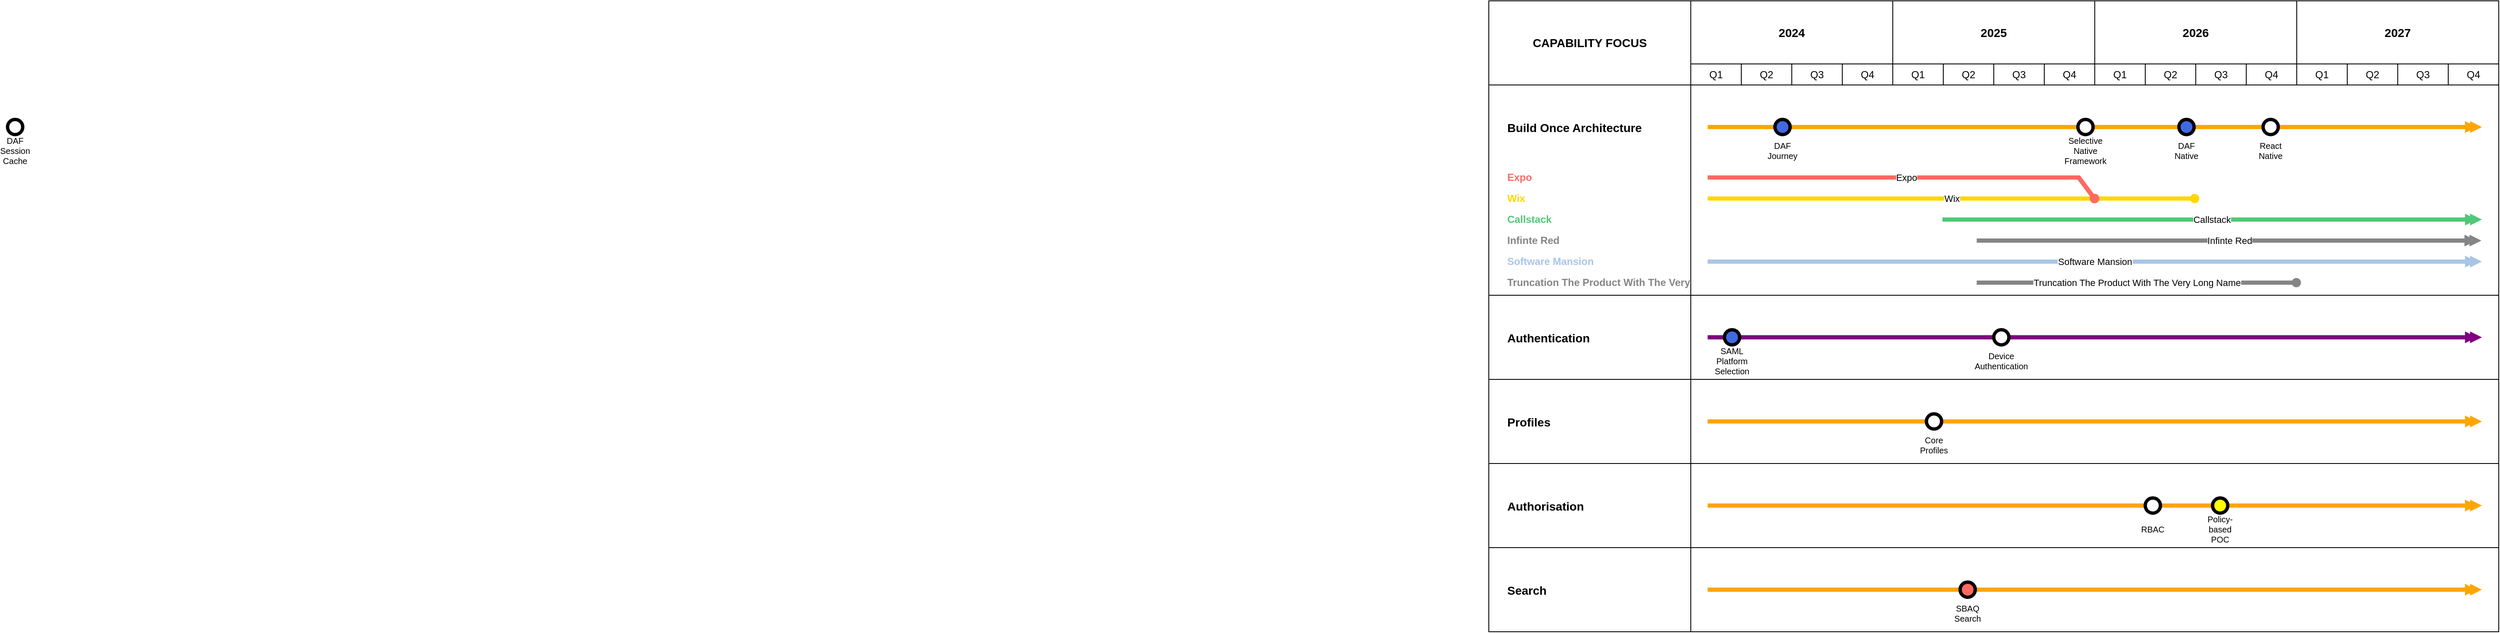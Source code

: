<mxfile version="14.5.1" type="device"><diagram id="nMbIOyWw1tff--0FTw4Q" name="Page-1"><mxGraphModel dx="981" dy="650" grid="1" gridSize="10" guides="1" tooltips="1" connect="1" arrows="1" fold="1" page="1" pageScale="1" pageWidth="816" pageHeight="1056" math="0" shadow="0"><root><mxCell id="0"/><mxCell id="1" style="locked=1" parent="0" visible="1" value="Background"/><mxCell id="DlJZ5ICJfl8LSXBL5w-NPb" value="Default" style="locked=1" parent="0"/><mxCell id="0FgKcPTsKV2CY34WxL6MAx" value="CAPABILITY FOCUS" style="text;html=1;strokeColor=#000000;;fillColor=#ffffff;align=center;fontFamily=Helvetica;verticalAlign=middle;whiteSpace=wrap;rounded=0;fontSize=14;fontStyle=1" parent="DlJZ5ICJfl8LSXBL5w-NPb" vertex="1"><mxGeometry x="0" y="0" width="240" height="100" as="geometry"/></mxCell><mxCell id="13-P4K-526KlPSBWo0xGTg" value="2024" style="text;html=1;strokeColor=#000000;;fillColor=#ffffff;align=center;fontFamily=Helvetica;verticalAlign=middle;whiteSpace=wrap;rounded=0;fontSize=14;fontStyle=1" parent="DlJZ5ICJfl8LSXBL5w-NPb" vertex="1"><mxGeometry x="240" y="0" width="240" height="75.0" as="geometry"/></mxCell><mxCell id="GHO8wKAiCbq8mb3lJMVbFx" value="2025" style="text;html=1;strokeColor=#000000;;fillColor=#ffffff;align=center;fontFamily=Helvetica;verticalAlign=middle;whiteSpace=wrap;rounded=0;fontSize=14;fontStyle=1" parent="DlJZ5ICJfl8LSXBL5w-NPb" vertex="1"><mxGeometry x="480" y="0" width="240" height="75.0" as="geometry"/></mxCell><mxCell id="UlbpD-u1TlGkIyivBtSTGf" value="2026" style="text;html=1;strokeColor=#000000;;fillColor=#ffffff;align=center;fontFamily=Helvetica;verticalAlign=middle;whiteSpace=wrap;rounded=0;fontSize=14;fontStyle=1" parent="DlJZ5ICJfl8LSXBL5w-NPb" vertex="1"><mxGeometry x="720" y="0" width="240" height="75.0" as="geometry"/></mxCell><mxCell id="ENKMNoAhsEH0M9GnglF7h0" value="2027" style="text;html=1;strokeColor=#000000;;fillColor=#ffffff;align=center;fontFamily=Helvetica;verticalAlign=middle;whiteSpace=wrap;rounded=0;fontSize=14;fontStyle=1" parent="DlJZ5ICJfl8LSXBL5w-NPb" vertex="1"><mxGeometry x="960" y="0" width="240" height="75.0" as="geometry"/></mxCell><mxCell id="tluYYug72_3tUakuztip68" value="Q1" style="text;html=1;strokeColor=#000000;;fillColor=#ffffff;align=center;fontFamily=Helvetica;verticalAlign=middle;whiteSpace=wrap;rounded=0;fontSize=12" parent="DlJZ5ICJfl8LSXBL5w-NPb" vertex="1"><mxGeometry x="240" y="75.0" width="60.0" height="25.0" as="geometry"/></mxCell><mxCell id="jkqiNa_frw2htra8PKO0ix" value="Q2" style="text;html=1;strokeColor=#000000;;fillColor=#ffffff;align=center;fontFamily=Helvetica;verticalAlign=middle;whiteSpace=wrap;rounded=0;fontSize=12" parent="DlJZ5ICJfl8LSXBL5w-NPb" vertex="1"><mxGeometry x="300.0" y="75.0" width="60.0" height="25.0" as="geometry"/></mxCell><mxCell id="pCBs5lO9sUrM4kD33Ry9SR" value="Q3" style="text;html=1;strokeColor=#000000;;fillColor=#ffffff;align=center;fontFamily=Helvetica;verticalAlign=middle;whiteSpace=wrap;rounded=0;fontSize=12" parent="DlJZ5ICJfl8LSXBL5w-NPb" vertex="1"><mxGeometry x="360.0" y="75.0" width="60.0" height="25.0" as="geometry"/></mxCell><mxCell id="qHyAxwSgryJr0GKXXgea7d" value="Q4" style="text;html=1;strokeColor=#000000;;fillColor=#ffffff;align=center;fontFamily=Helvetica;verticalAlign=middle;whiteSpace=wrap;rounded=0;fontSize=12" parent="DlJZ5ICJfl8LSXBL5w-NPb" vertex="1"><mxGeometry x="420.0" y="75.0" width="60.0" height="25.0" as="geometry"/></mxCell><mxCell id="7jzgb0WFzPAWhACoWKRIXa" value="Q1" style="text;html=1;strokeColor=#000000;;fillColor=#ffffff;align=center;fontFamily=Helvetica;verticalAlign=middle;whiteSpace=wrap;rounded=0;fontSize=12" parent="DlJZ5ICJfl8LSXBL5w-NPb" vertex="1"><mxGeometry x="480" y="75.0" width="60.0" height="25.0" as="geometry"/></mxCell><mxCell id="bz_A2GkaIhownEcjQae8rj" value="Q2" style="text;html=1;strokeColor=#000000;;fillColor=#ffffff;align=center;fontFamily=Helvetica;verticalAlign=middle;whiteSpace=wrap;rounded=0;fontSize=12" parent="DlJZ5ICJfl8LSXBL5w-NPb" vertex="1"><mxGeometry x="540.0" y="75.0" width="60.0" height="25.0" as="geometry"/></mxCell><mxCell id="i9A4oaK0IqPTDC2vkf_ZYp" value="Q3" style="text;html=1;strokeColor=#000000;;fillColor=#ffffff;align=center;fontFamily=Helvetica;verticalAlign=middle;whiteSpace=wrap;rounded=0;fontSize=12" parent="DlJZ5ICJfl8LSXBL5w-NPb" vertex="1"><mxGeometry x="600.0" y="75.0" width="60.0" height="25.0" as="geometry"/></mxCell><mxCell id="B4LojWh7zbQPkz0YZhJ4U6" value="Q4" style="text;html=1;strokeColor=#000000;;fillColor=#ffffff;align=center;fontFamily=Helvetica;verticalAlign=middle;whiteSpace=wrap;rounded=0;fontSize=12" parent="DlJZ5ICJfl8LSXBL5w-NPb" vertex="1"><mxGeometry x="660.0" y="75.0" width="60.0" height="25.0" as="geometry"/></mxCell><mxCell id="PKwLNd_aiHs1U1WrSXWcA_" value="Q1" style="text;html=1;strokeColor=#000000;;fillColor=#ffffff;align=center;fontFamily=Helvetica;verticalAlign=middle;whiteSpace=wrap;rounded=0;fontSize=12" parent="DlJZ5ICJfl8LSXBL5w-NPb" vertex="1"><mxGeometry x="720" y="75.0" width="60.0" height="25.0" as="geometry"/></mxCell><mxCell id="trtPZNDHoTBC__eawwqsMV" value="Q2" style="text;html=1;strokeColor=#000000;;fillColor=#ffffff;align=center;fontFamily=Helvetica;verticalAlign=middle;whiteSpace=wrap;rounded=0;fontSize=12" parent="DlJZ5ICJfl8LSXBL5w-NPb" vertex="1"><mxGeometry x="780.0" y="75.0" width="60.0" height="25.0" as="geometry"/></mxCell><mxCell id="AJcU13B6YdMukn5k289kAK" value="Q3" style="text;html=1;strokeColor=#000000;;fillColor=#ffffff;align=center;fontFamily=Helvetica;verticalAlign=middle;whiteSpace=wrap;rounded=0;fontSize=12" parent="DlJZ5ICJfl8LSXBL5w-NPb" vertex="1"><mxGeometry x="840.0" y="75.0" width="60.0" height="25.0" as="geometry"/></mxCell><mxCell id="dMjPSM-POzPYa75hXgClm1" value="Q4" style="text;html=1;strokeColor=#000000;;fillColor=#ffffff;align=center;fontFamily=Helvetica;verticalAlign=middle;whiteSpace=wrap;rounded=0;fontSize=12" parent="DlJZ5ICJfl8LSXBL5w-NPb" vertex="1"><mxGeometry x="900.0" y="75.0" width="60.0" height="25.0" as="geometry"/></mxCell><mxCell id="3DIFg9MllvSl5Loq3UNJIh" value="Q1" style="text;html=1;strokeColor=#000000;;fillColor=#ffffff;align=center;fontFamily=Helvetica;verticalAlign=middle;whiteSpace=wrap;rounded=0;fontSize=12" parent="DlJZ5ICJfl8LSXBL5w-NPb" vertex="1"><mxGeometry x="960" y="75.0" width="60.0" height="25.0" as="geometry"/></mxCell><mxCell id="7ayD8ubrqqTd-h5vDNeNB0" value="Q2" style="text;html=1;strokeColor=#000000;;fillColor=#ffffff;align=center;fontFamily=Helvetica;verticalAlign=middle;whiteSpace=wrap;rounded=0;fontSize=12" parent="DlJZ5ICJfl8LSXBL5w-NPb" vertex="1"><mxGeometry x="1020.0" y="75.0" width="60.0" height="25.0" as="geometry"/></mxCell><mxCell id="UbbEBw4woMjkY0opltZtMf" value="Q3" style="text;html=1;strokeColor=#000000;;fillColor=#ffffff;align=center;fontFamily=Helvetica;verticalAlign=middle;whiteSpace=wrap;rounded=0;fontSize=12" parent="DlJZ5ICJfl8LSXBL5w-NPb" vertex="1"><mxGeometry x="1080.0" y="75.0" width="60.0" height="25.0" as="geometry"/></mxCell><mxCell id="CSWNFBDBUJD-a9-bbOelRb" value="Q4" style="text;html=1;strokeColor=#000000;;fillColor=#ffffff;align=center;fontFamily=Helvetica;verticalAlign=middle;whiteSpace=wrap;rounded=0;fontSize=12" parent="DlJZ5ICJfl8LSXBL5w-NPb" vertex="1"><mxGeometry x="1140.0" y="75.0" width="60.0" height="25.0" as="geometry"/></mxCell><mxCell id="SrHJdF9oCGE77AB-gV5gsJ" value="" style="text;html=1;strokeColor=#000000;;fillColor=none;align=center;fontFamily=Helvetica;verticalAlign=middle;whiteSpace=wrap;rounded=0;fontSize=14;fontStyle=1" parent="DlJZ5ICJfl8LSXBL5w-NPb" vertex="1"><mxGeometry x="240" y="100" width="960" height="250" as="geometry"/></mxCell><mxCell id="C4A_cLL2mUUQiyPOxIsApD" value="Build Once Architecture" style="text;html=1;strokeColor=#000000;fillColor=none;align=left;fontFamily=Helvetica;verticalAlign=top;whiteSpace=wrap;rounded=0;fontSize=14;fontStyle=1;spacingTop=36;spacingLeft=20" parent="DlJZ5ICJfl8LSXBL5w-NPb" vertex="1"><mxGeometry x="0" y="100" width="240" height="250" as="geometry"/></mxCell><mxCell id="-uNXXZaFnO1d8cOnRjwoQM" value="" style="html=1;rounded=0;endFill=1;strokeColor=#FFA500;strokeWidth=5;endArrow=doubleBlock;endSize=1;" parent="DlJZ5ICJfl8LSXBL5w-NPb" edge="1"><mxGeometry width="2" height="2" relative="1" as="geometry"><mxPoint x="260" y="150" as="sourcePoint"/><mxPoint x="1180" y="150" as="targetPoint"/></mxGeometry></mxCell><mxCell id="X7sCnTrnCEATfr8CC9ITYk" value="DAF Session Cache" style="ellipse;whiteSpace=wrap;html=1;aspect=fixed;strokeWidth=4;spacingTop=55;fontSize=10;fontFamily=Helvetica;fillColor=#FFFFFF;" vertex="1" parent="DlJZ5ICJfl8LSXBL5w-NPb"><mxGeometry x="-1760.0" y="141" width="18" height="18" as="geometry"/></mxCell><mxCell id="DS7aH-D0ztb2Hj7_66hS85" value="DAF Journey" style="ellipse;whiteSpace=wrap;html=1;aspect=fixed;strokeWidth=4;spacingTop=55;fontSize=10;fontFamily=Helvetica;fillColor=#4169E1;" vertex="1" parent="DlJZ5ICJfl8LSXBL5w-NPb"><mxGeometry x="340.0" y="141" width="18" height="18" as="geometry"/></mxCell><mxCell id="mMLsjkaUuBGQaB6Y7IslTw" value="Selective Native Framework" style="ellipse;whiteSpace=wrap;html=1;aspect=fixed;strokeWidth=4;spacingTop=55;fontSize=10;fontFamily=Helvetica;fillColor=#FFFFFF;" vertex="1" parent="DlJZ5ICJfl8LSXBL5w-NPb"><mxGeometry x="700.0" y="141" width="18" height="18" as="geometry"/></mxCell><mxCell id="_CF7viDsIKzD28E9wiDCsD" value="DAF Native" style="ellipse;whiteSpace=wrap;html=1;aspect=fixed;strokeWidth=4;spacingTop=55;fontSize=10;fontFamily=Helvetica;fillColor=#4169E1;" vertex="1" parent="DlJZ5ICJfl8LSXBL5w-NPb"><mxGeometry x="820.0" y="141" width="18" height="18" as="geometry"/></mxCell><mxCell id="lMg8BH8I3dok31x312vQLD" value="React Native" style="ellipse;whiteSpace=wrap;html=1;aspect=fixed;strokeWidth=4;spacingTop=55;fontSize=10;fontFamily=Helvetica;fillColor=#FFFFFF;" vertex="1" parent="DlJZ5ICJfl8LSXBL5w-NPb"><mxGeometry x="920.0" y="141" width="18" height="18" as="geometry"/></mxCell><mxCell id="4KvoY7Wtf4tVtKRWzZhO2R" value="Expo" style="text;html=1;strokeColor=none;fillColor=none;align=left;fontFamily=Helvetica;verticalAlign=middle;rounded=0;fontSize=12;labelBackgroundColor=#ffffff;fontColor=#FF6961;fontStyle=1" parent="DlJZ5ICJfl8LSXBL5w-NPb" vertex="1"><mxGeometry x="20" y="200" width="220" height="20" as="geometry"/></mxCell><mxCell id="id20kCzQhFHNdMqZcpYsnr" value="Expo" style="html=1;rounded=0;endFill=1;strokeColor=#FF6961;strokeWidth=5;endArrow=oval;" parent="DlJZ5ICJfl8LSXBL5w-NPb" edge="1"><mxGeometry width="2" height="2" relative="1" as="geometry"><mxPoint x="260.0" y="210" as="sourcePoint"/><mxPoint x="719.671" y="235" as="targetPoint"/><Array as="points"><mxPoint x="700.921" y="210"/></Array></mxGeometry></mxCell><mxCell id="lpraQ64tLPWzDY-9wkveGu" value="Wix" style="html=1;rounded=0;endFill=1;strokeColor=#FFD700;strokeWidth=5;endArrow=oval;" parent="DlJZ5ICJfl8LSXBL5w-NPb" edge="1"><mxGeometry width="2" height="2" relative="1" as="geometry"><mxPoint x="260.0" y="235" as="sourcePoint"/><mxPoint x="838.604" y="235" as="targetPoint"/></mxGeometry></mxCell><mxCell id="5vT_Q3FcEGYJIG1YZUgvV8" value="Wix" style="text;html=1;strokeColor=none;fillColor=none;align=left;fontFamily=Helvetica;verticalAlign=middle;rounded=0;fontSize=12;labelBackgroundColor=#ffffff;fontColor=#FFD700;fontStyle=1" parent="DlJZ5ICJfl8LSXBL5w-NPb" vertex="1"><mxGeometry x="20" y="225" width="220" height="20" as="geometry"/></mxCell><mxCell id="wn262sVwtTJN3udJHwiytE" value="Expo" style="html=1;rounded=0;endFill=1;strokeColor=#FF6961;strokeWidth=5;endArrow=oval;" parent="DlJZ5ICJfl8LSXBL5w-NPb" edge="1"><mxGeometry width="2" height="2" relative="1" as="geometry"><mxPoint x="260.0" y="210" as="sourcePoint"/><mxPoint x="719.671" y="235" as="targetPoint"/><Array as="points"><mxPoint x="700.921" y="210"/></Array></mxGeometry></mxCell><mxCell id="m0qKEzKBfWL9vRkKaae7tl" value="Callstack" style="html=1;rounded=0;endFill=1;strokeColor=#50C878;strokeWidth=5;endArrow=doubleBlock;endSize=1;" parent="DlJZ5ICJfl8LSXBL5w-NPb" edge="1"><mxGeometry width="2" height="2" relative="1" as="geometry"><mxPoint x="538.973" y="260" as="sourcePoint"/><mxPoint x="1180.0" y="260" as="targetPoint"/></mxGeometry></mxCell><mxCell id="Gode6p5h_mpvGAqA9v5pHH" value="Callstack" style="text;html=1;strokeColor=none;fillColor=none;align=left;fontFamily=Helvetica;verticalAlign=middle;rounded=0;fontSize=12;labelBackgroundColor=#ffffff;fontColor=#50C878;fontStyle=1" parent="DlJZ5ICJfl8LSXBL5w-NPb" vertex="1"><mxGeometry x="20" y="250" width="220" height="20" as="geometry"/></mxCell><mxCell id="T2i0dYf-Gc-WmlkucllAeH" value="Expo" style="html=1;rounded=0;endFill=1;strokeColor=#FF6961;strokeWidth=5;endArrow=oval;" parent="DlJZ5ICJfl8LSXBL5w-NPb" edge="1"><mxGeometry width="2" height="2" relative="1" as="geometry"><mxPoint x="260.0" y="210" as="sourcePoint"/><mxPoint x="719.671" y="235" as="targetPoint"/><Array as="points"><mxPoint x="700.921" y="210"/></Array></mxGeometry></mxCell><mxCell id="1_LOqj1tl_bl8TlaVsZP54" value="Infinte Red" style="html=1;rounded=0;endFill=1;strokeColor=#858585;strokeWidth=5;endArrow=doubleBlock;endSize=1;" parent="DlJZ5ICJfl8LSXBL5w-NPb" edge="1"><mxGeometry width="2" height="2" relative="1" as="geometry"><mxPoint x="579.713" y="285" as="sourcePoint"/><mxPoint x="1179.343" y="285" as="targetPoint"/></mxGeometry></mxCell><mxCell id="jt3z7xf7CX_46ZloS_AkYD" value="Infinte Red" style="text;html=1;strokeColor=none;fillColor=none;align=left;fontFamily=Helvetica;verticalAlign=middle;rounded=0;fontSize=12;labelBackgroundColor=#ffffff;fontColor=#858585;fontStyle=1" parent="DlJZ5ICJfl8LSXBL5w-NPb" vertex="1"><mxGeometry x="20" y="275" width="220" height="20" as="geometry"/></mxCell><mxCell id="ISqyo19k67RWM6M4GCAkXT" value="Expo" style="html=1;rounded=0;endFill=1;strokeColor=#FF6961;strokeWidth=5;endArrow=oval;" parent="DlJZ5ICJfl8LSXBL5w-NPb" edge="1"><mxGeometry width="2" height="2" relative="1" as="geometry"><mxPoint x="260.0" y="210" as="sourcePoint"/><mxPoint x="719.671" y="235" as="targetPoint"/><Array as="points"><mxPoint x="700.921" y="210"/></Array></mxGeometry></mxCell><mxCell id="imzfFQ7CbzqV7u_ZSnUDlH" value="Software Mansion" style="html=1;rounded=0;endFill=1;strokeColor=#A9C5E6;strokeWidth=5;endArrow=doubleBlock;endSize=1;" parent="DlJZ5ICJfl8LSXBL5w-NPb" edge="1"><mxGeometry width="2" height="2" relative="1" as="geometry"><mxPoint x="260.0" y="310" as="sourcePoint"/><mxPoint x="1180.0" y="310" as="targetPoint"/></mxGeometry></mxCell><mxCell id="mOd7NztQobfF8cpUMOZzhB" value="Software Mansion" style="text;html=1;strokeColor=none;fillColor=none;align=left;fontFamily=Helvetica;verticalAlign=middle;rounded=0;fontSize=12;labelBackgroundColor=#ffffff;fontColor=#A9C5E6;fontStyle=1" parent="DlJZ5ICJfl8LSXBL5w-NPb" vertex="1"><mxGeometry x="20" y="300" width="220" height="20" as="geometry"/></mxCell><mxCell id="qJd5URC-sMRRHUKf8uvHPe" value="Expo" style="html=1;rounded=0;endFill=1;strokeColor=#FF6961;strokeWidth=5;endArrow=oval;" parent="DlJZ5ICJfl8LSXBL5w-NPb" edge="1"><mxGeometry width="2" height="2" relative="1" as="geometry"><mxPoint x="260.0" y="210" as="sourcePoint"/><mxPoint x="719.671" y="235" as="targetPoint"/><Array as="points"><mxPoint x="700.921" y="210"/></Array></mxGeometry></mxCell><mxCell id="JfDWKRxBhYW8I2SaY-R8Pk" value="Truncation The Product With The Very Long Name" style="html=1;rounded=0;endFill=1;strokeColor=#858585;strokeWidth=5;endArrow=oval;" parent="DlJZ5ICJfl8LSXBL5w-NPb" edge="1"><mxGeometry width="2" height="2" relative="1" as="geometry"><mxPoint x="579.713" y="335" as="sourcePoint"/><mxPoint x="959.507" y="335" as="targetPoint"/></mxGeometry></mxCell><mxCell id="SF_vkmXgoujXQGSKWsFiqG" value="Truncation The Product With The Very" style="text;html=1;strokeColor=none;fillColor=none;align=left;fontFamily=Helvetica;verticalAlign=middle;rounded=0;fontSize=12;labelBackgroundColor=#ffffff;fontColor=#858585;fontStyle=1" parent="DlJZ5ICJfl8LSXBL5w-NPb" vertex="1"><mxGeometry x="20" y="325" width="220" height="20" as="geometry"/></mxCell><mxCell id="VsQnIICCREM1SyT_nI4TyC" value="Expo" style="html=1;rounded=0;endFill=1;strokeColor=#FF6961;strokeWidth=5;endArrow=oval;" parent="DlJZ5ICJfl8LSXBL5w-NPb" edge="1"><mxGeometry width="2" height="2" relative="1" as="geometry"><mxPoint x="260.0" y="210" as="sourcePoint"/><mxPoint x="719.671" y="235" as="targetPoint"/><Array as="points"><mxPoint x="700.921" y="210"/></Array></mxGeometry></mxCell><mxCell id="DGW06hxyaeE7TC49fPi2et" value="" style="text;html=1;strokeColor=#000000;;fillColor=none;align=center;fontFamily=Helvetica;verticalAlign=middle;whiteSpace=wrap;rounded=0;fontSize=14;fontStyle=1" parent="DlJZ5ICJfl8LSXBL5w-NPb" vertex="1"><mxGeometry x="240" y="350" width="960" height="100" as="geometry"/></mxCell><mxCell id="_BLo_HicHUvuJTCTO22wHc" value="Authentication" style="text;html=1;strokeColor=#000000;fillColor=none;align=left;fontFamily=Helvetica;verticalAlign=top;whiteSpace=wrap;rounded=0;fontSize=14;fontStyle=1;spacingTop=36;spacingLeft=20" parent="DlJZ5ICJfl8LSXBL5w-NPb" vertex="1"><mxGeometry x="0" y="350" width="240" height="100" as="geometry"/></mxCell><mxCell id="0QHHvw-ZrpjClCvGbHMfQj" value="" style="html=1;rounded=0;endFill=1;strokeColor=#800080;strokeWidth=5;endArrow=doubleBlock;endSize=1;" parent="DlJZ5ICJfl8LSXBL5w-NPb" edge="1"><mxGeometry width="2" height="2" relative="1" as="geometry"><mxPoint x="260" y="400" as="sourcePoint"/><mxPoint x="1180" y="400" as="targetPoint"/></mxGeometry></mxCell><mxCell id="1-Sifojtv45r3I8KHoSiEl" value="SAML Platform Selection" style="ellipse;whiteSpace=wrap;html=1;aspect=fixed;strokeWidth=4;spacingTop=55;fontSize=10;fontFamily=Helvetica;fillColor=#4169E1;" vertex="1" parent="DlJZ5ICJfl8LSXBL5w-NPb"><mxGeometry x="280.0" y="391" width="18" height="18" as="geometry"/></mxCell><mxCell id="cnUi7CNqviCklyVebI9GMb" value="Device Authentication" style="ellipse;whiteSpace=wrap;html=1;aspect=fixed;strokeWidth=4;spacingTop=55;fontSize=10;fontFamily=Helvetica;fillColor=#FFFFFF;" vertex="1" parent="DlJZ5ICJfl8LSXBL5w-NPb"><mxGeometry x="600.0" y="391" width="18" height="18" as="geometry"/></mxCell><mxCell id="A1rxfW0VPl8fZGksq28Oj4" value="" style="text;html=1;strokeColor=#000000;;fillColor=none;align=center;fontFamily=Helvetica;verticalAlign=middle;whiteSpace=wrap;rounded=0;fontSize=14;fontStyle=1" parent="DlJZ5ICJfl8LSXBL5w-NPb" vertex="1"><mxGeometry x="240" y="450" width="960" height="100" as="geometry"/></mxCell><mxCell id="goZVrn6K7XOtIchT8fopmz" value="Profiles" style="text;html=1;strokeColor=#000000;fillColor=none;align=left;fontFamily=Helvetica;verticalAlign=top;whiteSpace=wrap;rounded=0;fontSize=14;fontStyle=1;spacingTop=36;spacingLeft=20" parent="DlJZ5ICJfl8LSXBL5w-NPb" vertex="1"><mxGeometry x="0" y="450" width="240" height="100" as="geometry"/></mxCell><mxCell id="zYd0yx9WfT4NflUgpzarIY" value="" style="html=1;rounded=0;endFill=1;strokeColor=#FFA500;strokeWidth=5;endArrow=doubleBlock;endSize=1;" parent="DlJZ5ICJfl8LSXBL5w-NPb" edge="1"><mxGeometry width="2" height="2" relative="1" as="geometry"><mxPoint x="260" y="500" as="sourcePoint"/><mxPoint x="1180" y="500" as="targetPoint"/></mxGeometry></mxCell><mxCell id="BvGnt-hQkI6tZ_6mTqAvWj" value="Core Profiles" style="ellipse;whiteSpace=wrap;html=1;aspect=fixed;strokeWidth=4;spacingTop=55;fontSize=10;fontFamily=Helvetica;fillColor=#FFFFFF;" vertex="1" parent="DlJZ5ICJfl8LSXBL5w-NPb"><mxGeometry x="520.0" y="491" width="18" height="18" as="geometry"/></mxCell><mxCell id="oLTzXOEcZEb-6E8bwwI25P" value="" style="text;html=1;strokeColor=#000000;;fillColor=none;align=center;fontFamily=Helvetica;verticalAlign=middle;whiteSpace=wrap;rounded=0;fontSize=14;fontStyle=1" parent="DlJZ5ICJfl8LSXBL5w-NPb" vertex="1"><mxGeometry x="240" y="550" width="960" height="100" as="geometry"/></mxCell><mxCell id="xbBk25dWXUF7TXSG2fHSJf" value="Authorisation" style="text;html=1;strokeColor=#000000;fillColor=none;align=left;fontFamily=Helvetica;verticalAlign=top;whiteSpace=wrap;rounded=0;fontSize=14;fontStyle=1;spacingTop=36;spacingLeft=20" parent="DlJZ5ICJfl8LSXBL5w-NPb" vertex="1"><mxGeometry x="0" y="550" width="240" height="100" as="geometry"/></mxCell><mxCell id="LJ_rF0RZ2hsa_UdoUJxgmS" value="" style="html=1;rounded=0;endFill=1;strokeColor=#FFA500;strokeWidth=5;endArrow=doubleBlock;endSize=1;" parent="DlJZ5ICJfl8LSXBL5w-NPb" edge="1"><mxGeometry width="2" height="2" relative="1" as="geometry"><mxPoint x="260" y="600" as="sourcePoint"/><mxPoint x="1180" y="600" as="targetPoint"/></mxGeometry></mxCell><mxCell id="QqW6hbcQFiEAxQIo2E034L" value="RBAC" style="ellipse;whiteSpace=wrap;html=1;aspect=fixed;strokeWidth=4;spacingTop=55;fontSize=10;fontFamily=Helvetica;fillColor=#FFFFFF;" vertex="1" parent="DlJZ5ICJfl8LSXBL5w-NPb"><mxGeometry x="780.0" y="591" width="18" height="18" as="geometry"/></mxCell><mxCell id="93ciGT9TER6Je2vPwjIM1M" value="Policy-based POC" style="ellipse;whiteSpace=wrap;html=1;aspect=fixed;strokeWidth=4;spacingTop=55;fontSize=10;fontFamily=Helvetica;fillColor=#FFFF00;" vertex="1" parent="DlJZ5ICJfl8LSXBL5w-NPb"><mxGeometry x="860.0" y="591" width="18" height="18" as="geometry"/></mxCell><mxCell id="PVcF2mZbcWA26mbdOY0IoP" value="" style="text;html=1;strokeColor=#000000;;fillColor=none;align=center;fontFamily=Helvetica;verticalAlign=middle;whiteSpace=wrap;rounded=0;fontSize=14;fontStyle=1" parent="DlJZ5ICJfl8LSXBL5w-NPb" vertex="1"><mxGeometry x="240" y="650" width="960" height="100" as="geometry"/></mxCell><mxCell id="-iSlACOcPPthVhUP6_0w2B" value="Search" style="text;html=1;strokeColor=#000000;fillColor=none;align=left;fontFamily=Helvetica;verticalAlign=top;whiteSpace=wrap;rounded=0;fontSize=14;fontStyle=1;spacingTop=36;spacingLeft=20" parent="DlJZ5ICJfl8LSXBL5w-NPb" vertex="1"><mxGeometry x="0" y="650" width="240" height="100" as="geometry"/></mxCell><mxCell id="qUS1fdx4Tc_ZL1KMBuzjum" value="" style="html=1;rounded=0;endFill=1;strokeColor=#FFA500;strokeWidth=5;endArrow=doubleBlock;endSize=1;" parent="DlJZ5ICJfl8LSXBL5w-NPb" edge="1"><mxGeometry width="2" height="2" relative="1" as="geometry"><mxPoint x="260" y="700" as="sourcePoint"/><mxPoint x="1180" y="700" as="targetPoint"/></mxGeometry></mxCell><mxCell id="v2KtnaYGImx8BWlsOzCm0g" value="SBAQ Search" style="ellipse;whiteSpace=wrap;html=1;aspect=fixed;strokeWidth=4;spacingTop=55;fontSize=10;fontFamily=Helvetica;fillColor=#FF6961;" vertex="1" parent="DlJZ5ICJfl8LSXBL5w-NPb"><mxGeometry x="560.0" y="691" width="18" height="18" as="geometry"/></mxCell></root></mxGraphModel></diagram></mxfile>